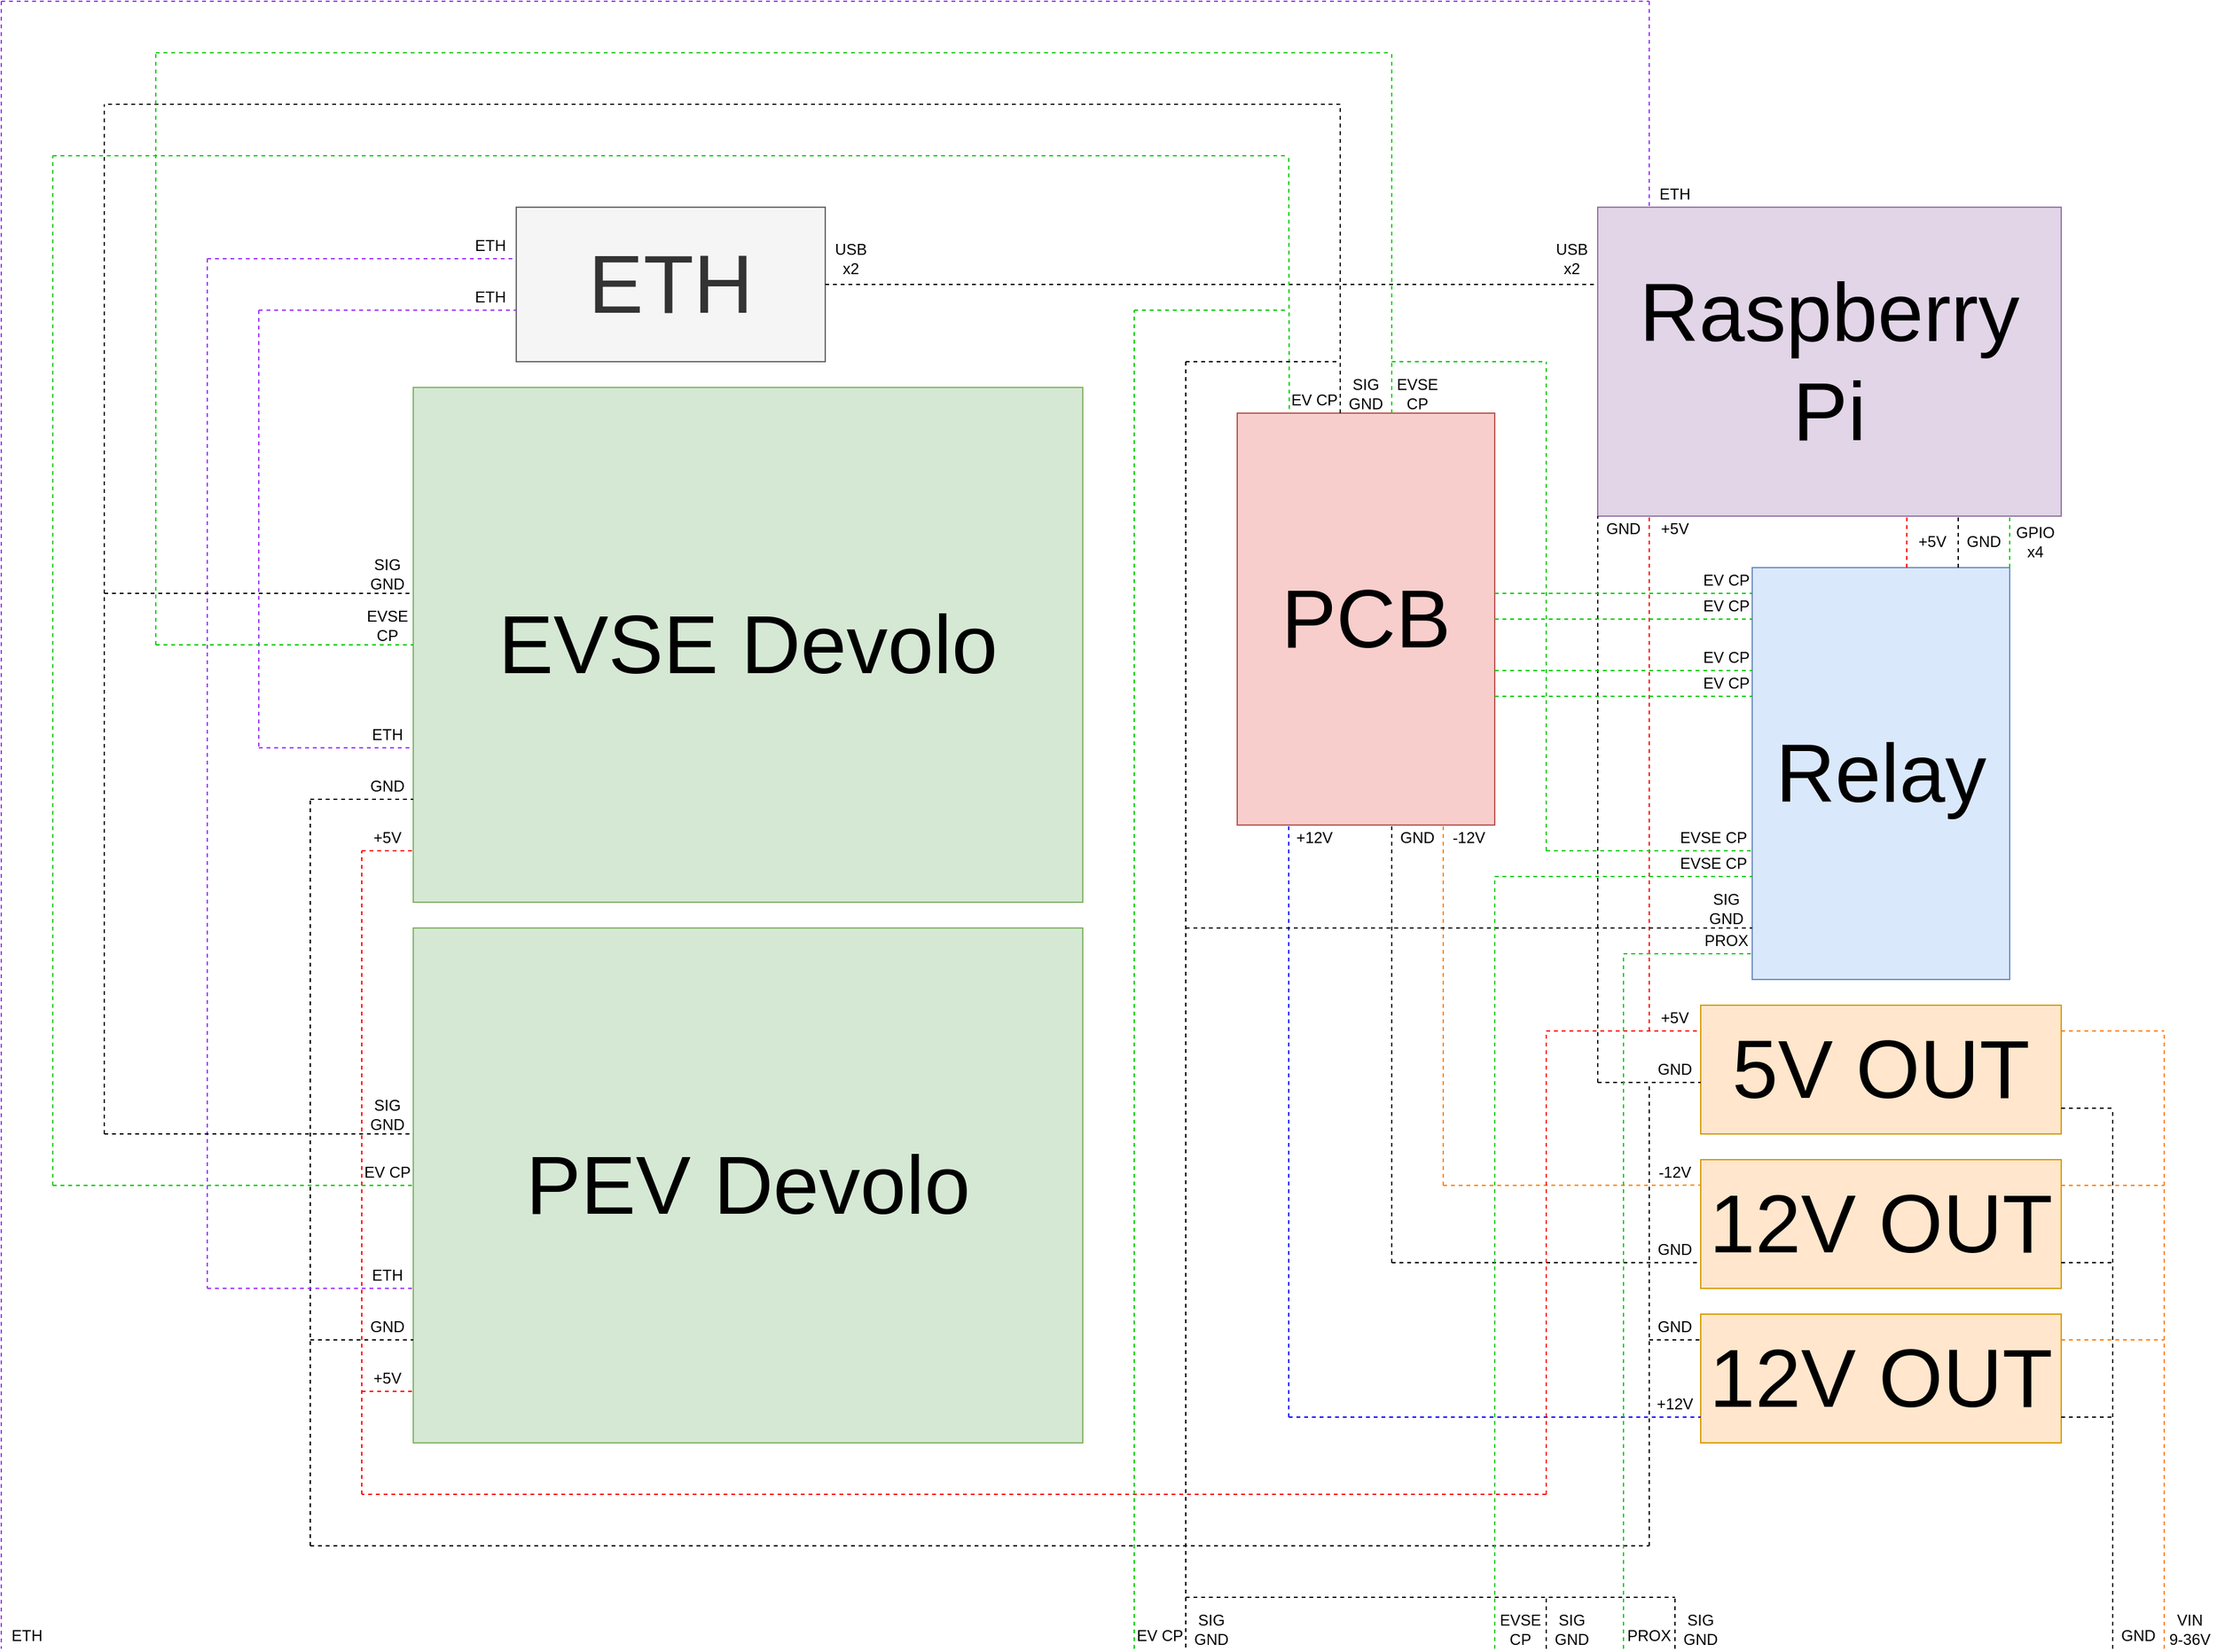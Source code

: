 <mxfile version="21.3.8" type="device">
  <diagram name="Page-1" id="F-ItLOharsN_AZytsUJO">
    <mxGraphModel dx="3813" dy="3684" grid="1" gridSize="10" guides="0" tooltips="1" connect="0" arrows="0" fold="1" page="1" pageScale="1" pageWidth="850" pageHeight="1100" math="0" shadow="0">
      <root>
        <mxCell id="0" />
        <mxCell id="1" parent="0" />
        <mxCell id="rCV-V_O54tAV9I0AXfn9-5" value="&lt;font style=&quot;font-size: 64px;&quot;&gt;PEV Devolo&lt;/font&gt;" style="rounded=0;whiteSpace=wrap;html=1;fillColor=#d5e8d4;strokeColor=#82b366;" vertex="1" parent="1">
          <mxGeometry x="-40" y="-480" width="520" height="400" as="geometry" />
        </mxCell>
        <mxCell id="rCV-V_O54tAV9I0AXfn9-6" value="&lt;font style=&quot;font-size: 64px;&quot;&gt;EVSE Devolo&lt;/font&gt;" style="rounded=0;whiteSpace=wrap;html=1;fillColor=#d5e8d4;strokeColor=#82b366;" vertex="1" parent="1">
          <mxGeometry x="-40" y="-900" width="520" height="400" as="geometry" />
        </mxCell>
        <mxCell id="rCV-V_O54tAV9I0AXfn9-8" value="&lt;font style=&quot;font-size: 64px;&quot;&gt;PCB&lt;/font&gt;" style="rounded=0;whiteSpace=wrap;html=1;fillColor=#f8cecc;strokeColor=#b85450;" vertex="1" parent="1">
          <mxGeometry x="600" y="-880" width="200" height="320" as="geometry" />
        </mxCell>
        <mxCell id="rCV-V_O54tAV9I0AXfn9-9" value="&lt;font style=&quot;font-size: 64px;&quot;&gt;Raspberry Pi&lt;/font&gt;" style="rounded=0;whiteSpace=wrap;html=1;fillColor=#e1d5e7;strokeColor=#9673a6;" vertex="1" parent="1">
          <mxGeometry x="880" y="-1040" width="360" height="240" as="geometry" />
        </mxCell>
        <mxCell id="rCV-V_O54tAV9I0AXfn9-10" value="&lt;font style=&quot;font-size: 64px;&quot;&gt;ETH&lt;/font&gt;" style="rounded=0;whiteSpace=wrap;html=1;fillColor=#f5f5f5;fontColor=#333333;strokeColor=#666666;" vertex="1" parent="1">
          <mxGeometry x="40" y="-1040" width="240" height="120" as="geometry" />
        </mxCell>
        <mxCell id="rCV-V_O54tAV9I0AXfn9-11" value="&lt;font style=&quot;font-size: 64px;&quot;&gt;Relay&lt;/font&gt;" style="rounded=0;whiteSpace=wrap;html=1;fillColor=#dae8fc;strokeColor=#6c8ebf;" vertex="1" parent="1">
          <mxGeometry x="1000" y="-760" width="200" height="320" as="geometry" />
        </mxCell>
        <mxCell id="rCV-V_O54tAV9I0AXfn9-12" value="&lt;font style=&quot;font-size: 64px;&quot;&gt;5V OUT&lt;br&gt;&lt;/font&gt;" style="rounded=0;whiteSpace=wrap;html=1;fillColor=#ffe6cc;strokeColor=#d79b00;" vertex="1" parent="1">
          <mxGeometry x="960" y="-420" width="280" height="100" as="geometry" />
        </mxCell>
        <mxCell id="rCV-V_O54tAV9I0AXfn9-13" value="&lt;div&gt;&lt;font style=&quot;font-size: 64px;&quot;&gt;12V OUT&lt;/font&gt;&lt;/div&gt;" style="rounded=0;whiteSpace=wrap;html=1;fillColor=#ffe6cc;strokeColor=#d79b00;" vertex="1" parent="1">
          <mxGeometry x="960" y="-300" width="280" height="100" as="geometry" />
        </mxCell>
        <mxCell id="rCV-V_O54tAV9I0AXfn9-14" value="&lt;div&gt;&lt;font style=&quot;font-size: 64px;&quot;&gt;12V OUT&lt;/font&gt;&lt;/div&gt;" style="rounded=0;whiteSpace=wrap;html=1;fillColor=#ffe6cc;strokeColor=#d79b00;" vertex="1" parent="1">
          <mxGeometry x="960" y="-180" width="280" height="100" as="geometry" />
        </mxCell>
        <mxCell id="rCV-V_O54tAV9I0AXfn9-20" value="+5V" style="text;html=1;strokeColor=none;fillColor=none;align=center;verticalAlign=middle;whiteSpace=wrap;rounded=0;" vertex="1" parent="1">
          <mxGeometry x="1120" y="-790" width="40" height="20" as="geometry" />
        </mxCell>
        <mxCell id="rCV-V_O54tAV9I0AXfn9-21" value="GND" style="text;html=1;strokeColor=none;fillColor=none;align=center;verticalAlign=middle;whiteSpace=wrap;rounded=0;" vertex="1" parent="1">
          <mxGeometry x="1160" y="-790" width="40" height="20" as="geometry" />
        </mxCell>
        <mxCell id="rCV-V_O54tAV9I0AXfn9-22" value="GPIO x4" style="text;html=1;strokeColor=none;fillColor=none;align=center;verticalAlign=middle;whiteSpace=wrap;rounded=0;" vertex="1" parent="1">
          <mxGeometry x="1200" y="-790" width="40" height="20" as="geometry" />
        </mxCell>
        <mxCell id="rCV-V_O54tAV9I0AXfn9-24" value="" style="endArrow=none;dashed=1;html=1;rounded=0;entryX=0.667;entryY=1;entryDx=0;entryDy=0;entryPerimeter=0;strokeColor=#FF0000;" edge="1" parent="1" target="rCV-V_O54tAV9I0AXfn9-9">
          <mxGeometry width="50" height="50" relative="1" as="geometry">
            <mxPoint x="1120" y="-760" as="sourcePoint" />
            <mxPoint x="1120" y="-790" as="targetPoint" />
          </mxGeometry>
        </mxCell>
        <mxCell id="rCV-V_O54tAV9I0AXfn9-25" value="" style="endArrow=none;dashed=1;html=1;rounded=0;entryX=0.667;entryY=1;entryDx=0;entryDy=0;entryPerimeter=0;strokeColor=#00CC00;" edge="1" parent="1">
          <mxGeometry width="50" height="50" relative="1" as="geometry">
            <mxPoint x="1200" y="-760" as="sourcePoint" />
            <mxPoint x="1200" y="-800" as="targetPoint" />
          </mxGeometry>
        </mxCell>
        <mxCell id="rCV-V_O54tAV9I0AXfn9-26" value="" style="endArrow=none;dashed=1;html=1;rounded=0;entryX=0.667;entryY=1;entryDx=0;entryDy=0;entryPerimeter=0;" edge="1" parent="1">
          <mxGeometry width="50" height="50" relative="1" as="geometry">
            <mxPoint x="1160" y="-760" as="sourcePoint" />
            <mxPoint x="1160" y="-800" as="targetPoint" />
          </mxGeometry>
        </mxCell>
        <mxCell id="rCV-V_O54tAV9I0AXfn9-28" value="" style="endArrow=none;dashed=1;html=1;rounded=0;" edge="1" parent="1">
          <mxGeometry width="50" height="50" relative="1" as="geometry">
            <mxPoint x="1280" y="80" as="sourcePoint" />
            <mxPoint x="1280" y="-340" as="targetPoint" />
          </mxGeometry>
        </mxCell>
        <mxCell id="rCV-V_O54tAV9I0AXfn9-30" value="" style="endArrow=none;dashed=1;html=1;rounded=0;" edge="1" parent="1">
          <mxGeometry width="50" height="50" relative="1" as="geometry">
            <mxPoint x="1240" y="-340" as="sourcePoint" />
            <mxPoint x="1280" y="-340" as="targetPoint" />
          </mxGeometry>
        </mxCell>
        <mxCell id="rCV-V_O54tAV9I0AXfn9-31" value="" style="endArrow=none;dashed=1;html=1;rounded=0;" edge="1" parent="1">
          <mxGeometry width="50" height="50" relative="1" as="geometry">
            <mxPoint x="1240" y="-220" as="sourcePoint" />
            <mxPoint x="1280" y="-220" as="targetPoint" />
          </mxGeometry>
        </mxCell>
        <mxCell id="rCV-V_O54tAV9I0AXfn9-32" value="" style="endArrow=none;dashed=1;html=1;rounded=0;" edge="1" parent="1">
          <mxGeometry width="50" height="50" relative="1" as="geometry">
            <mxPoint x="1240" y="-100" as="sourcePoint" />
            <mxPoint x="1280" y="-100" as="targetPoint" />
          </mxGeometry>
        </mxCell>
        <mxCell id="rCV-V_O54tAV9I0AXfn9-33" value="" style="endArrow=none;dashed=1;html=1;rounded=0;strokeColor=#FF8000;" edge="1" parent="1">
          <mxGeometry width="50" height="50" relative="1" as="geometry">
            <mxPoint x="1320" y="80" as="sourcePoint" />
            <mxPoint x="1320" y="-400" as="targetPoint" />
          </mxGeometry>
        </mxCell>
        <mxCell id="rCV-V_O54tAV9I0AXfn9-34" value="" style="endArrow=none;dashed=1;html=1;rounded=0;strokeColor=#FF8000;" edge="1" parent="1">
          <mxGeometry width="50" height="50" relative="1" as="geometry">
            <mxPoint x="1240" y="-400" as="sourcePoint" />
            <mxPoint x="1320" y="-400" as="targetPoint" />
          </mxGeometry>
        </mxCell>
        <mxCell id="rCV-V_O54tAV9I0AXfn9-35" value="" style="endArrow=none;dashed=1;html=1;rounded=0;strokeColor=#FF8000;" edge="1" parent="1">
          <mxGeometry width="50" height="50" relative="1" as="geometry">
            <mxPoint x="1240" y="-280" as="sourcePoint" />
            <mxPoint x="1320" y="-280" as="targetPoint" />
          </mxGeometry>
        </mxCell>
        <mxCell id="rCV-V_O54tAV9I0AXfn9-36" value="" style="endArrow=none;dashed=1;html=1;rounded=0;strokeColor=#FF8000;" edge="1" parent="1">
          <mxGeometry width="50" height="50" relative="1" as="geometry">
            <mxPoint x="1240" y="-160" as="sourcePoint" />
            <mxPoint x="1320" y="-160" as="targetPoint" />
          </mxGeometry>
        </mxCell>
        <mxCell id="rCV-V_O54tAV9I0AXfn9-37" value="GND" style="text;html=1;strokeColor=none;fillColor=none;align=center;verticalAlign=middle;whiteSpace=wrap;rounded=0;" vertex="1" parent="1">
          <mxGeometry x="1280" y="60" width="40" height="20" as="geometry" />
        </mxCell>
        <mxCell id="rCV-V_O54tAV9I0AXfn9-38" value="&lt;div&gt;VIN&lt;/div&gt;&lt;div&gt;9-36V&lt;br&gt;&lt;/div&gt;" style="text;html=1;strokeColor=none;fillColor=none;align=center;verticalAlign=middle;whiteSpace=wrap;rounded=0;" vertex="1" parent="1">
          <mxGeometry x="1320" y="50" width="40" height="30" as="geometry" />
        </mxCell>
        <mxCell id="rCV-V_O54tAV9I0AXfn9-39" value="" style="endArrow=none;dashed=1;html=1;rounded=0;entryX=0;entryY=0.25;entryDx=0;entryDy=0;entryPerimeter=0;exitX=1;exitY=0.5;exitDx=0;exitDy=0;exitPerimeter=0;" edge="1" parent="1" source="rCV-V_O54tAV9I0AXfn9-10" target="rCV-V_O54tAV9I0AXfn9-9">
          <mxGeometry width="50" height="50" relative="1" as="geometry">
            <mxPoint x="290" y="-980" as="sourcePoint" />
            <mxPoint x="820" y="-980" as="targetPoint" />
          </mxGeometry>
        </mxCell>
        <mxCell id="rCV-V_O54tAV9I0AXfn9-40" value="USB x2" style="text;html=1;strokeColor=none;fillColor=none;align=center;verticalAlign=middle;whiteSpace=wrap;rounded=0;" vertex="1" parent="1">
          <mxGeometry x="840" y="-1010" width="40" height="20" as="geometry" />
        </mxCell>
        <mxCell id="rCV-V_O54tAV9I0AXfn9-41" value="USB x2" style="text;html=1;strokeColor=none;fillColor=none;align=center;verticalAlign=middle;whiteSpace=wrap;rounded=0;" vertex="1" parent="1">
          <mxGeometry x="280" y="-1010" width="40" height="20" as="geometry" />
        </mxCell>
        <mxCell id="rCV-V_O54tAV9I0AXfn9-42" value="" style="endArrow=none;dashed=1;html=1;rounded=0;strokeColor=#FF0000;" edge="1" parent="1">
          <mxGeometry width="50" height="50" relative="1" as="geometry">
            <mxPoint x="920" y="-400" as="sourcePoint" />
            <mxPoint x="920" y="-800" as="targetPoint" />
          </mxGeometry>
        </mxCell>
        <mxCell id="rCV-V_O54tAV9I0AXfn9-43" value="" style="endArrow=none;dashed=1;html=1;rounded=0;" edge="1" parent="1">
          <mxGeometry width="50" height="50" relative="1" as="geometry">
            <mxPoint x="880" y="-360" as="sourcePoint" />
            <mxPoint x="880" y="-800" as="targetPoint" />
          </mxGeometry>
        </mxCell>
        <mxCell id="rCV-V_O54tAV9I0AXfn9-44" value="" style="endArrow=none;dashed=1;html=1;rounded=0;" edge="1" parent="1">
          <mxGeometry width="50" height="50" relative="1" as="geometry">
            <mxPoint x="880" y="-360" as="sourcePoint" />
            <mxPoint x="960" y="-360" as="targetPoint" />
          </mxGeometry>
        </mxCell>
        <mxCell id="rCV-V_O54tAV9I0AXfn9-45" value="" style="endArrow=none;dashed=1;html=1;rounded=0;strokeColor=#FF0000;" edge="1" parent="1">
          <mxGeometry width="50" height="50" relative="1" as="geometry">
            <mxPoint x="840" y="-400" as="sourcePoint" />
            <mxPoint x="960" y="-400" as="targetPoint" />
          </mxGeometry>
        </mxCell>
        <mxCell id="rCV-V_O54tAV9I0AXfn9-46" value="+5V" style="text;html=1;strokeColor=none;fillColor=none;align=center;verticalAlign=middle;whiteSpace=wrap;rounded=0;" vertex="1" parent="1">
          <mxGeometry x="920" y="-800" width="40" height="20" as="geometry" />
        </mxCell>
        <mxCell id="rCV-V_O54tAV9I0AXfn9-47" value="+5V" style="text;html=1;strokeColor=none;fillColor=none;align=center;verticalAlign=middle;whiteSpace=wrap;rounded=0;" vertex="1" parent="1">
          <mxGeometry x="920" y="-420" width="40" height="20" as="geometry" />
        </mxCell>
        <mxCell id="rCV-V_O54tAV9I0AXfn9-48" value="GND" style="text;html=1;strokeColor=none;fillColor=none;align=center;verticalAlign=middle;whiteSpace=wrap;rounded=0;" vertex="1" parent="1">
          <mxGeometry x="880" y="-800" width="40" height="20" as="geometry" />
        </mxCell>
        <mxCell id="rCV-V_O54tAV9I0AXfn9-49" value="GND" style="text;html=1;strokeColor=none;fillColor=none;align=center;verticalAlign=middle;whiteSpace=wrap;rounded=0;" vertex="1" parent="1">
          <mxGeometry x="920" y="-380" width="40" height="20" as="geometry" />
        </mxCell>
        <mxCell id="rCV-V_O54tAV9I0AXfn9-50" value="" style="endArrow=none;dashed=1;html=1;rounded=0;entryX=0;entryY=0.8;entryDx=0;entryDy=0;entryPerimeter=0;" edge="1" parent="1" target="rCV-V_O54tAV9I0AXfn9-13">
          <mxGeometry width="50" height="50" relative="1" as="geometry">
            <mxPoint x="720" y="-220" as="sourcePoint" />
            <mxPoint x="920" y="-220" as="targetPoint" />
          </mxGeometry>
        </mxCell>
        <mxCell id="rCV-V_O54tAV9I0AXfn9-51" value="" style="endArrow=none;dashed=1;html=1;rounded=0;" edge="1" parent="1">
          <mxGeometry width="50" height="50" relative="1" as="geometry">
            <mxPoint x="920" y="-160" as="sourcePoint" />
            <mxPoint x="960" y="-160" as="targetPoint" />
          </mxGeometry>
        </mxCell>
        <mxCell id="rCV-V_O54tAV9I0AXfn9-52" value="" style="endArrow=none;dashed=1;html=1;rounded=0;entryX=0;entryY=1;entryDx=0;entryDy=0;entryPerimeter=0;" edge="1" parent="1" target="rCV-V_O54tAV9I0AXfn9-49">
          <mxGeometry width="50" height="50" relative="1" as="geometry">
            <mxPoint x="920" as="sourcePoint" />
            <mxPoint x="920" y="-220" as="targetPoint" />
          </mxGeometry>
        </mxCell>
        <mxCell id="rCV-V_O54tAV9I0AXfn9-53" value="GND" style="text;html=1;strokeColor=none;fillColor=none;align=center;verticalAlign=middle;whiteSpace=wrap;rounded=0;" vertex="1" parent="1">
          <mxGeometry x="920" y="-240" width="40" height="20" as="geometry" />
        </mxCell>
        <mxCell id="rCV-V_O54tAV9I0AXfn9-54" value="GND" style="text;html=1;strokeColor=none;fillColor=none;align=center;verticalAlign=middle;whiteSpace=wrap;rounded=0;" vertex="1" parent="1">
          <mxGeometry x="920" y="-180" width="40" height="20" as="geometry" />
        </mxCell>
        <mxCell id="rCV-V_O54tAV9I0AXfn9-55" value="" style="endArrow=none;dashed=1;html=1;rounded=0;strokeColor=#FF8000;entryX=-0.002;entryY=0.198;entryDx=0;entryDy=0;entryPerimeter=0;" edge="1" parent="1" target="rCV-V_O54tAV9I0AXfn9-13">
          <mxGeometry width="50" height="50" relative="1" as="geometry">
            <mxPoint x="760" y="-280" as="sourcePoint" />
            <mxPoint x="920" y="-280" as="targetPoint" />
          </mxGeometry>
        </mxCell>
        <mxCell id="rCV-V_O54tAV9I0AXfn9-56" value="" style="endArrow=none;dashed=1;html=1;rounded=0;strokeColor=#FF8000;" edge="1" parent="1">
          <mxGeometry width="50" height="50" relative="1" as="geometry">
            <mxPoint x="760" y="-280" as="sourcePoint" />
            <mxPoint x="760" y="-560" as="targetPoint" />
          </mxGeometry>
        </mxCell>
        <mxCell id="rCV-V_O54tAV9I0AXfn9-57" value="-12V" style="text;html=1;strokeColor=none;fillColor=none;align=center;verticalAlign=middle;whiteSpace=wrap;rounded=0;" vertex="1" parent="1">
          <mxGeometry x="920" y="-300" width="40" height="20" as="geometry" />
        </mxCell>
        <mxCell id="rCV-V_O54tAV9I0AXfn9-58" value="-12V" style="text;html=1;strokeColor=none;fillColor=none;align=center;verticalAlign=middle;whiteSpace=wrap;rounded=0;" vertex="1" parent="1">
          <mxGeometry x="760" y="-560" width="40" height="20" as="geometry" />
        </mxCell>
        <mxCell id="rCV-V_O54tAV9I0AXfn9-59" value="" style="endArrow=none;dashed=1;html=1;rounded=0;" edge="1" parent="1">
          <mxGeometry width="50" height="50" relative="1" as="geometry">
            <mxPoint x="720" y="-220" as="sourcePoint" />
            <mxPoint x="720" y="-560" as="targetPoint" />
          </mxGeometry>
        </mxCell>
        <mxCell id="rCV-V_O54tAV9I0AXfn9-60" value="" style="endArrow=none;dashed=1;html=1;rounded=0;strokeColor=#0000FF;" edge="1" parent="1">
          <mxGeometry width="50" height="50" relative="1" as="geometry">
            <mxPoint x="640" y="-100" as="sourcePoint" />
            <mxPoint x="640" y="-560" as="targetPoint" />
          </mxGeometry>
        </mxCell>
        <mxCell id="rCV-V_O54tAV9I0AXfn9-61" value="" style="endArrow=none;dashed=1;html=1;rounded=0;strokeColor=#0000FF;entryX=0;entryY=0.8;entryDx=0;entryDy=0;entryPerimeter=0;" edge="1" parent="1" target="rCV-V_O54tAV9I0AXfn9-14">
          <mxGeometry width="50" height="50" relative="1" as="geometry">
            <mxPoint x="640" y="-100" as="sourcePoint" />
            <mxPoint x="920" y="-100" as="targetPoint" />
          </mxGeometry>
        </mxCell>
        <mxCell id="rCV-V_O54tAV9I0AXfn9-62" value="+12V" style="text;html=1;strokeColor=none;fillColor=none;align=center;verticalAlign=middle;whiteSpace=wrap;rounded=0;" vertex="1" parent="1">
          <mxGeometry x="640" y="-560" width="40" height="20" as="geometry" />
        </mxCell>
        <mxCell id="rCV-V_O54tAV9I0AXfn9-64" value="GND" style="text;html=1;strokeColor=none;fillColor=none;align=center;verticalAlign=middle;whiteSpace=wrap;rounded=0;" vertex="1" parent="1">
          <mxGeometry x="720" y="-560" width="40" height="20" as="geometry" />
        </mxCell>
        <mxCell id="rCV-V_O54tAV9I0AXfn9-65" value="" style="endArrow=none;dashed=1;html=1;rounded=0;strokeColor=#FF0000;" edge="1" parent="1">
          <mxGeometry width="50" height="50" relative="1" as="geometry">
            <mxPoint x="840" y="-40" as="sourcePoint" />
            <mxPoint x="840" y="-400" as="targetPoint" />
          </mxGeometry>
        </mxCell>
        <mxCell id="rCV-V_O54tAV9I0AXfn9-66" value="" style="endArrow=none;dashed=1;html=1;rounded=0;strokeColor=#FF0000;" edge="1" parent="1">
          <mxGeometry width="50" height="50" relative="1" as="geometry">
            <mxPoint x="840" y="-40" as="sourcePoint" />
            <mxPoint x="-80" y="-40" as="targetPoint" />
          </mxGeometry>
        </mxCell>
        <mxCell id="rCV-V_O54tAV9I0AXfn9-67" value="" style="endArrow=none;dashed=1;html=1;rounded=0;" edge="1" parent="1">
          <mxGeometry width="50" height="50" relative="1" as="geometry">
            <mxPoint x="-120" as="sourcePoint" />
            <mxPoint x="920" as="targetPoint" />
          </mxGeometry>
        </mxCell>
        <mxCell id="rCV-V_O54tAV9I0AXfn9-68" value="" style="endArrow=none;dashed=1;html=1;rounded=0;strokeColor=#FF0000;" edge="1" parent="1">
          <mxGeometry width="50" height="50" relative="1" as="geometry">
            <mxPoint x="-80" y="-40" as="sourcePoint" />
            <mxPoint x="-80" y="-540" as="targetPoint" />
          </mxGeometry>
        </mxCell>
        <mxCell id="rCV-V_O54tAV9I0AXfn9-69" value="" style="endArrow=none;dashed=1;html=1;rounded=0;" edge="1" parent="1">
          <mxGeometry width="50" height="50" relative="1" as="geometry">
            <mxPoint x="-120" as="sourcePoint" />
            <mxPoint x="-120" y="-580" as="targetPoint" />
          </mxGeometry>
        </mxCell>
        <mxCell id="rCV-V_O54tAV9I0AXfn9-70" value="" style="endArrow=none;dashed=1;html=1;rounded=0;" edge="1" parent="1">
          <mxGeometry width="50" height="50" relative="1" as="geometry">
            <mxPoint x="-120" y="-580" as="sourcePoint" />
            <mxPoint x="-40" y="-580" as="targetPoint" />
          </mxGeometry>
        </mxCell>
        <mxCell id="rCV-V_O54tAV9I0AXfn9-71" value="" style="endArrow=none;dashed=1;html=1;rounded=0;" edge="1" parent="1">
          <mxGeometry width="50" height="50" relative="1" as="geometry">
            <mxPoint x="-120" y="-160" as="sourcePoint" />
            <mxPoint x="-40" y="-160" as="targetPoint" />
          </mxGeometry>
        </mxCell>
        <mxCell id="rCV-V_O54tAV9I0AXfn9-72" value="" style="endArrow=none;dashed=1;html=1;rounded=0;strokeColor=#FF0000;" edge="1" parent="1">
          <mxGeometry width="50" height="50" relative="1" as="geometry">
            <mxPoint x="-80" y="-120" as="sourcePoint" />
            <mxPoint x="-40" y="-120" as="targetPoint" />
          </mxGeometry>
        </mxCell>
        <mxCell id="rCV-V_O54tAV9I0AXfn9-73" value="" style="endArrow=none;dashed=1;html=1;rounded=0;strokeColor=#FF0000;" edge="1" parent="1">
          <mxGeometry width="50" height="50" relative="1" as="geometry">
            <mxPoint x="-80" y="-540" as="sourcePoint" />
            <mxPoint x="-40" y="-540" as="targetPoint" />
          </mxGeometry>
        </mxCell>
        <mxCell id="rCV-V_O54tAV9I0AXfn9-74" value="+5V" style="text;html=1;strokeColor=none;fillColor=none;align=center;verticalAlign=middle;whiteSpace=wrap;rounded=0;" vertex="1" parent="1">
          <mxGeometry x="-80" y="-560" width="40" height="20" as="geometry" />
        </mxCell>
        <mxCell id="rCV-V_O54tAV9I0AXfn9-75" value="+5V" style="text;html=1;strokeColor=none;fillColor=none;align=center;verticalAlign=middle;whiteSpace=wrap;rounded=0;" vertex="1" parent="1">
          <mxGeometry x="-80" y="-140" width="40" height="20" as="geometry" />
        </mxCell>
        <mxCell id="rCV-V_O54tAV9I0AXfn9-76" value="GND" style="text;html=1;strokeColor=none;fillColor=none;align=center;verticalAlign=middle;whiteSpace=wrap;rounded=0;" vertex="1" parent="1">
          <mxGeometry x="-80" y="-180" width="40" height="20" as="geometry" />
        </mxCell>
        <mxCell id="rCV-V_O54tAV9I0AXfn9-77" value="GND" style="text;html=1;strokeColor=none;fillColor=none;align=center;verticalAlign=middle;whiteSpace=wrap;rounded=0;" vertex="1" parent="1">
          <mxGeometry x="-80" y="-600" width="40" height="20" as="geometry" />
        </mxCell>
        <mxCell id="rCV-V_O54tAV9I0AXfn9-79" value="" style="endArrow=none;dashed=1;html=1;rounded=0;strokeColor=#9933FF;" edge="1" parent="1">
          <mxGeometry width="50" height="50" relative="1" as="geometry">
            <mxPoint x="-200" y="-1000" as="sourcePoint" />
            <mxPoint x="40" y="-1000" as="targetPoint" />
          </mxGeometry>
        </mxCell>
        <mxCell id="rCV-V_O54tAV9I0AXfn9-80" value="" style="endArrow=none;dashed=1;html=1;rounded=0;strokeColor=#9933FF;" edge="1" parent="1">
          <mxGeometry width="50" height="50" relative="1" as="geometry">
            <mxPoint x="-160" y="-960" as="sourcePoint" />
            <mxPoint x="40" y="-960" as="targetPoint" />
          </mxGeometry>
        </mxCell>
        <mxCell id="rCV-V_O54tAV9I0AXfn9-81" value="ETH" style="text;html=1;strokeColor=none;fillColor=none;align=center;verticalAlign=middle;whiteSpace=wrap;rounded=0;" vertex="1" parent="1">
          <mxGeometry y="-1020" width="40" height="20" as="geometry" />
        </mxCell>
        <mxCell id="rCV-V_O54tAV9I0AXfn9-82" value="ETH" style="text;html=1;strokeColor=none;fillColor=none;align=center;verticalAlign=middle;whiteSpace=wrap;rounded=0;" vertex="1" parent="1">
          <mxGeometry y="-980" width="40" height="20" as="geometry" />
        </mxCell>
        <mxCell id="rCV-V_O54tAV9I0AXfn9-83" value="" style="endArrow=none;dashed=1;html=1;rounded=0;strokeColor=#9933FF;" edge="1" parent="1">
          <mxGeometry width="50" height="50" relative="1" as="geometry">
            <mxPoint x="-160" y="-960" as="sourcePoint" />
            <mxPoint x="-160" y="-620" as="targetPoint" />
          </mxGeometry>
        </mxCell>
        <mxCell id="rCV-V_O54tAV9I0AXfn9-84" value="" style="endArrow=none;dashed=1;html=1;rounded=0;strokeColor=#9933FF;" edge="1" parent="1">
          <mxGeometry width="50" height="50" relative="1" as="geometry">
            <mxPoint x="-200" y="-1000" as="sourcePoint" />
            <mxPoint x="-200" y="-200" as="targetPoint" />
          </mxGeometry>
        </mxCell>
        <mxCell id="rCV-V_O54tAV9I0AXfn9-85" value="" style="endArrow=none;dashed=1;html=1;rounded=0;strokeColor=#9933FF;" edge="1" parent="1">
          <mxGeometry width="50" height="50" relative="1" as="geometry">
            <mxPoint x="-160" y="-620" as="sourcePoint" />
            <mxPoint x="-40" y="-620" as="targetPoint" />
          </mxGeometry>
        </mxCell>
        <mxCell id="rCV-V_O54tAV9I0AXfn9-86" value="" style="endArrow=none;dashed=1;html=1;rounded=0;strokeColor=#9933FF;" edge="1" parent="1">
          <mxGeometry width="50" height="50" relative="1" as="geometry">
            <mxPoint x="-200" y="-200" as="sourcePoint" />
            <mxPoint x="-40" y="-200" as="targetPoint" />
          </mxGeometry>
        </mxCell>
        <mxCell id="rCV-V_O54tAV9I0AXfn9-87" value="ETH" style="text;html=1;strokeColor=none;fillColor=none;align=center;verticalAlign=middle;whiteSpace=wrap;rounded=0;" vertex="1" parent="1">
          <mxGeometry x="-80" y="-640" width="40" height="20" as="geometry" />
        </mxCell>
        <mxCell id="rCV-V_O54tAV9I0AXfn9-89" value="ETH" style="text;html=1;strokeColor=none;fillColor=none;align=center;verticalAlign=middle;whiteSpace=wrap;rounded=0;" vertex="1" parent="1">
          <mxGeometry x="-80" y="-220" width="40" height="20" as="geometry" />
        </mxCell>
        <mxCell id="rCV-V_O54tAV9I0AXfn9-90" value="" style="endArrow=none;dashed=1;html=1;rounded=0;strokeColor=#00CC00;" edge="1" parent="1">
          <mxGeometry width="50" height="50" relative="1" as="geometry">
            <mxPoint x="800" y="-740" as="sourcePoint" />
            <mxPoint x="1000" y="-740" as="targetPoint" />
          </mxGeometry>
        </mxCell>
        <mxCell id="rCV-V_O54tAV9I0AXfn9-91" value="" style="endArrow=none;dashed=1;html=1;rounded=0;entryX=0;entryY=0.125;entryDx=0;entryDy=0;entryPerimeter=0;strokeColor=#00CC00;" edge="1" parent="1">
          <mxGeometry width="50" height="50" relative="1" as="geometry">
            <mxPoint x="800" y="-720" as="sourcePoint" />
            <mxPoint x="1000" y="-720" as="targetPoint" />
          </mxGeometry>
        </mxCell>
        <mxCell id="rCV-V_O54tAV9I0AXfn9-92" value="" style="endArrow=none;dashed=1;html=1;rounded=0;strokeColor=#00CC00;" edge="1" parent="1">
          <mxGeometry width="50" height="50" relative="1" as="geometry">
            <mxPoint x="800" y="-680" as="sourcePoint" />
            <mxPoint x="1000" y="-680" as="targetPoint" />
          </mxGeometry>
        </mxCell>
        <mxCell id="rCV-V_O54tAV9I0AXfn9-93" value="" style="endArrow=none;dashed=1;html=1;rounded=0;entryX=0;entryY=0.125;entryDx=0;entryDy=0;entryPerimeter=0;strokeColor=#00CC00;" edge="1" parent="1">
          <mxGeometry width="50" height="50" relative="1" as="geometry">
            <mxPoint x="800" y="-660" as="sourcePoint" />
            <mxPoint x="1000" y="-660" as="targetPoint" />
          </mxGeometry>
        </mxCell>
        <mxCell id="rCV-V_O54tAV9I0AXfn9-97" value="EV CP" style="text;html=1;strokeColor=none;fillColor=none;align=center;verticalAlign=middle;whiteSpace=wrap;rounded=0;" vertex="1" parent="1">
          <mxGeometry x="960" y="-680" width="40" height="20" as="geometry" />
        </mxCell>
        <mxCell id="rCV-V_O54tAV9I0AXfn9-98" value="EV CP" style="text;html=1;strokeColor=none;fillColor=none;align=center;verticalAlign=middle;whiteSpace=wrap;rounded=0;" vertex="1" parent="1">
          <mxGeometry x="960" y="-700" width="40" height="20" as="geometry" />
        </mxCell>
        <mxCell id="rCV-V_O54tAV9I0AXfn9-99" value="EV CP" style="text;html=1;strokeColor=none;fillColor=none;align=center;verticalAlign=middle;whiteSpace=wrap;rounded=0;" vertex="1" parent="1">
          <mxGeometry x="960" y="-740" width="40" height="20" as="geometry" />
        </mxCell>
        <mxCell id="rCV-V_O54tAV9I0AXfn9-100" value="EV CP" style="text;html=1;strokeColor=none;fillColor=none;align=center;verticalAlign=middle;whiteSpace=wrap;rounded=0;" vertex="1" parent="1">
          <mxGeometry x="960" y="-760" width="40" height="20" as="geometry" />
        </mxCell>
        <mxCell id="rCV-V_O54tAV9I0AXfn9-101" value="" style="endArrow=none;dashed=1;html=1;rounded=0;strokeColor=#00CC00;" edge="1" parent="1">
          <mxGeometry width="50" height="50" relative="1" as="geometry">
            <mxPoint x="-320" y="-1080" as="sourcePoint" />
            <mxPoint x="640" y="-1080" as="targetPoint" />
          </mxGeometry>
        </mxCell>
        <mxCell id="rCV-V_O54tAV9I0AXfn9-102" value="" style="endArrow=none;dashed=1;html=1;rounded=0;strokeColor=#00CC00;exitX=0.202;exitY=-0.01;exitDx=0;exitDy=0;exitPerimeter=0;" edge="1" parent="1" source="rCV-V_O54tAV9I0AXfn9-8">
          <mxGeometry width="50" height="50" relative="1" as="geometry">
            <mxPoint x="640" y="-890" as="sourcePoint" />
            <mxPoint x="640" y="-1080" as="targetPoint" />
          </mxGeometry>
        </mxCell>
        <mxCell id="rCV-V_O54tAV9I0AXfn9-103" value="" style="endArrow=none;dashed=1;html=1;rounded=0;strokeColor=#00CC00;" edge="1" parent="1">
          <mxGeometry width="50" height="50" relative="1" as="geometry">
            <mxPoint x="-320" y="-280" as="sourcePoint" />
            <mxPoint x="-320" y="-1080" as="targetPoint" />
          </mxGeometry>
        </mxCell>
        <mxCell id="rCV-V_O54tAV9I0AXfn9-104" value="" style="endArrow=none;dashed=1;html=1;rounded=0;strokeColor=#00CC00;" edge="1" parent="1">
          <mxGeometry width="50" height="50" relative="1" as="geometry">
            <mxPoint x="-320" y="-280" as="sourcePoint" />
            <mxPoint x="-40" y="-280" as="targetPoint" />
          </mxGeometry>
        </mxCell>
        <mxCell id="rCV-V_O54tAV9I0AXfn9-105" value="EV CP" style="text;html=1;strokeColor=none;fillColor=none;align=center;verticalAlign=middle;whiteSpace=wrap;rounded=0;" vertex="1" parent="1">
          <mxGeometry x="640" y="-900" width="40" height="20" as="geometry" />
        </mxCell>
        <mxCell id="rCV-V_O54tAV9I0AXfn9-106" value="EV CP" style="text;html=1;strokeColor=none;fillColor=none;align=center;verticalAlign=middle;whiteSpace=wrap;rounded=0;" vertex="1" parent="1">
          <mxGeometry x="-80" y="-300" width="40" height="20" as="geometry" />
        </mxCell>
        <mxCell id="rCV-V_O54tAV9I0AXfn9-107" value="" style="endArrow=none;dashed=1;html=1;rounded=0;" edge="1" parent="1">
          <mxGeometry width="50" height="50" relative="1" as="geometry">
            <mxPoint x="680" y="-880" as="sourcePoint" />
            <mxPoint x="680" y="-1120" as="targetPoint" />
          </mxGeometry>
        </mxCell>
        <mxCell id="rCV-V_O54tAV9I0AXfn9-108" value="" style="endArrow=none;dashed=1;html=1;rounded=0;" edge="1" parent="1">
          <mxGeometry width="50" height="50" relative="1" as="geometry">
            <mxPoint x="680" y="-1120" as="sourcePoint" />
            <mxPoint x="-280" y="-1120" as="targetPoint" />
          </mxGeometry>
        </mxCell>
        <mxCell id="rCV-V_O54tAV9I0AXfn9-109" value="" style="endArrow=none;dashed=1;html=1;rounded=0;" edge="1" parent="1">
          <mxGeometry width="50" height="50" relative="1" as="geometry">
            <mxPoint x="-280" y="-320" as="sourcePoint" />
            <mxPoint x="-280" y="-1120" as="targetPoint" />
          </mxGeometry>
        </mxCell>
        <mxCell id="rCV-V_O54tAV9I0AXfn9-110" value="" style="endArrow=none;dashed=1;html=1;rounded=0;" edge="1" parent="1">
          <mxGeometry width="50" height="50" relative="1" as="geometry">
            <mxPoint x="-280" y="-320" as="sourcePoint" />
            <mxPoint x="-40" y="-320" as="targetPoint" />
          </mxGeometry>
        </mxCell>
        <mxCell id="rCV-V_O54tAV9I0AXfn9-111" value="SIG GND" style="text;html=1;strokeColor=none;fillColor=none;align=center;verticalAlign=middle;whiteSpace=wrap;rounded=0;" vertex="1" parent="1">
          <mxGeometry x="-80" y="-350" width="40" height="30" as="geometry" />
        </mxCell>
        <mxCell id="rCV-V_O54tAV9I0AXfn9-113" value="" style="endArrow=none;dashed=1;html=1;rounded=0;" edge="1" parent="1">
          <mxGeometry width="50" height="50" relative="1" as="geometry">
            <mxPoint x="-280" y="-740" as="sourcePoint" />
            <mxPoint x="-40" y="-740" as="targetPoint" />
          </mxGeometry>
        </mxCell>
        <mxCell id="rCV-V_O54tAV9I0AXfn9-114" value="" style="endArrow=none;dashed=1;html=1;rounded=0;strokeColor=#00CC00;" edge="1" parent="1">
          <mxGeometry width="50" height="50" relative="1" as="geometry">
            <mxPoint x="-240" y="-700" as="sourcePoint" />
            <mxPoint x="-40" y="-700" as="targetPoint" />
          </mxGeometry>
        </mxCell>
        <mxCell id="rCV-V_O54tAV9I0AXfn9-115" value="SIG GND" style="text;html=1;strokeColor=none;fillColor=none;align=center;verticalAlign=middle;whiteSpace=wrap;rounded=0;" vertex="1" parent="1">
          <mxGeometry x="-80" y="-770" width="40" height="30" as="geometry" />
        </mxCell>
        <mxCell id="rCV-V_O54tAV9I0AXfn9-116" value="" style="endArrow=none;dashed=1;html=1;rounded=0;strokeColor=#00CC00;" edge="1" parent="1">
          <mxGeometry width="50" height="50" relative="1" as="geometry">
            <mxPoint x="-240" y="-700" as="sourcePoint" />
            <mxPoint x="-240" y="-1160" as="targetPoint" />
          </mxGeometry>
        </mxCell>
        <mxCell id="rCV-V_O54tAV9I0AXfn9-117" value="" style="endArrow=none;dashed=1;html=1;rounded=0;strokeColor=#00CC00;" edge="1" parent="1">
          <mxGeometry width="50" height="50" relative="1" as="geometry">
            <mxPoint x="-240" y="-1160" as="sourcePoint" />
            <mxPoint x="720" y="-1160" as="targetPoint" />
          </mxGeometry>
        </mxCell>
        <mxCell id="rCV-V_O54tAV9I0AXfn9-118" value="" style="endArrow=none;dashed=1;html=1;rounded=0;strokeColor=#00CC00;" edge="1" parent="1">
          <mxGeometry width="50" height="50" relative="1" as="geometry">
            <mxPoint x="720" y="-880" as="sourcePoint" />
            <mxPoint x="720" y="-1160" as="targetPoint" />
          </mxGeometry>
        </mxCell>
        <mxCell id="rCV-V_O54tAV9I0AXfn9-119" value="EVSE CP" style="text;html=1;strokeColor=none;fillColor=none;align=center;verticalAlign=middle;whiteSpace=wrap;rounded=0;" vertex="1" parent="1">
          <mxGeometry x="720" y="-910" width="40" height="30" as="geometry" />
        </mxCell>
        <mxCell id="rCV-V_O54tAV9I0AXfn9-120" value="SIG GND" style="text;html=1;strokeColor=none;fillColor=none;align=center;verticalAlign=middle;whiteSpace=wrap;rounded=0;" vertex="1" parent="1">
          <mxGeometry x="680" y="-910" width="40" height="30" as="geometry" />
        </mxCell>
        <mxCell id="rCV-V_O54tAV9I0AXfn9-121" value="" style="endArrow=none;dashed=1;html=1;rounded=0;strokeColor=#9933FF;" edge="1" parent="1">
          <mxGeometry width="50" height="50" relative="1" as="geometry">
            <mxPoint x="920" y="-1200" as="sourcePoint" />
            <mxPoint x="920" y="-1040" as="targetPoint" />
          </mxGeometry>
        </mxCell>
        <mxCell id="rCV-V_O54tAV9I0AXfn9-122" value="" style="endArrow=none;dashed=1;html=1;rounded=0;strokeColor=#9933FF;" edge="1" parent="1">
          <mxGeometry width="50" height="50" relative="1" as="geometry">
            <mxPoint x="-360" y="-1200" as="sourcePoint" />
            <mxPoint x="920" y="-1200" as="targetPoint" />
          </mxGeometry>
        </mxCell>
        <mxCell id="rCV-V_O54tAV9I0AXfn9-123" value="" style="endArrow=none;dashed=1;html=1;rounded=0;strokeColor=#9933FF;" edge="1" parent="1">
          <mxGeometry width="50" height="50" relative="1" as="geometry">
            <mxPoint x="-360" y="-1200" as="sourcePoint" />
            <mxPoint x="-360" y="80" as="targetPoint" />
          </mxGeometry>
        </mxCell>
        <mxCell id="rCV-V_O54tAV9I0AXfn9-124" value="ETH" style="text;html=1;strokeColor=none;fillColor=none;align=center;verticalAlign=middle;whiteSpace=wrap;rounded=0;" vertex="1" parent="1">
          <mxGeometry x="920" y="-1060" width="40" height="20" as="geometry" />
        </mxCell>
        <mxCell id="rCV-V_O54tAV9I0AXfn9-125" value="+12V" style="text;html=1;strokeColor=none;fillColor=none;align=center;verticalAlign=middle;whiteSpace=wrap;rounded=0;" vertex="1" parent="1">
          <mxGeometry x="920" y="-120" width="40" height="20" as="geometry" />
        </mxCell>
        <mxCell id="rCV-V_O54tAV9I0AXfn9-127" value="" style="endArrow=none;dashed=1;html=1;rounded=0;strokeColor=#00CC00;" edge="1" parent="1">
          <mxGeometry width="50" height="50" relative="1" as="geometry">
            <mxPoint x="520" y="80" as="sourcePoint" />
            <mxPoint x="520" y="-960" as="targetPoint" />
          </mxGeometry>
        </mxCell>
        <mxCell id="rCV-V_O54tAV9I0AXfn9-128" value="" style="endArrow=none;dashed=1;html=1;rounded=0;strokeColor=#00CC00;" edge="1" parent="1">
          <mxGeometry width="50" height="50" relative="1" as="geometry">
            <mxPoint x="520" y="-960" as="sourcePoint" />
            <mxPoint x="640" y="-960" as="targetPoint" />
          </mxGeometry>
        </mxCell>
        <mxCell id="rCV-V_O54tAV9I0AXfn9-129" value="" style="endArrow=none;dashed=1;html=1;rounded=0;strokeColor=#00CC00;" edge="1" parent="1">
          <mxGeometry width="50" height="50" relative="1" as="geometry">
            <mxPoint x="720" y="-920" as="sourcePoint" />
            <mxPoint x="840" y="-920" as="targetPoint" />
          </mxGeometry>
        </mxCell>
        <mxCell id="rCV-V_O54tAV9I0AXfn9-130" value="" style="endArrow=none;dashed=1;html=1;rounded=0;strokeColor=#00CC00;" edge="1" parent="1">
          <mxGeometry width="50" height="50" relative="1" as="geometry">
            <mxPoint x="840" y="-540" as="sourcePoint" />
            <mxPoint x="840" y="-920" as="targetPoint" />
          </mxGeometry>
        </mxCell>
        <mxCell id="rCV-V_O54tAV9I0AXfn9-131" value="" style="endArrow=none;dashed=1;html=1;rounded=0;strokeColor=#00CC00;" edge="1" parent="1">
          <mxGeometry width="50" height="50" relative="1" as="geometry">
            <mxPoint x="900" y="-460" as="sourcePoint" />
            <mxPoint x="1000" y="-460" as="targetPoint" />
          </mxGeometry>
        </mxCell>
        <mxCell id="rCV-V_O54tAV9I0AXfn9-132" value="" style="endArrow=none;dashed=1;html=1;rounded=0;strokeColor=#000000;" edge="1" parent="1">
          <mxGeometry width="50" height="50" relative="1" as="geometry">
            <mxPoint x="560" y="-480" as="sourcePoint" />
            <mxPoint x="1000" y="-480" as="targetPoint" />
          </mxGeometry>
        </mxCell>
        <mxCell id="rCV-V_O54tAV9I0AXfn9-133" value="" style="endArrow=none;dashed=1;html=1;rounded=0;strokeColor=#00CC00;" edge="1" parent="1">
          <mxGeometry width="50" height="50" relative="1" as="geometry">
            <mxPoint x="800" y="-520" as="sourcePoint" />
            <mxPoint x="1000" y="-520" as="targetPoint" />
          </mxGeometry>
        </mxCell>
        <mxCell id="rCV-V_O54tAV9I0AXfn9-134" value="" style="endArrow=none;dashed=1;html=1;rounded=0;strokeColor=#00CC00;" edge="1" parent="1">
          <mxGeometry width="50" height="50" relative="1" as="geometry">
            <mxPoint x="840" y="-540" as="sourcePoint" />
            <mxPoint x="1000" y="-540" as="targetPoint" />
          </mxGeometry>
        </mxCell>
        <mxCell id="rCV-V_O54tAV9I0AXfn9-135" value="" style="endArrow=none;dashed=1;html=1;rounded=0;strokeColor=#00CC00;" edge="1" parent="1">
          <mxGeometry width="50" height="50" relative="1" as="geometry">
            <mxPoint x="800" y="80" as="sourcePoint" />
            <mxPoint x="800" y="-520" as="targetPoint" />
          </mxGeometry>
        </mxCell>
        <mxCell id="rCV-V_O54tAV9I0AXfn9-136" value="" style="endArrow=none;dashed=1;html=1;rounded=0;" edge="1" parent="1">
          <mxGeometry width="50" height="50" relative="1" as="geometry">
            <mxPoint x="560" y="-920" as="sourcePoint" />
            <mxPoint x="680" y="-920" as="targetPoint" />
          </mxGeometry>
        </mxCell>
        <mxCell id="rCV-V_O54tAV9I0AXfn9-137" value="" style="endArrow=none;dashed=1;html=1;rounded=0;" edge="1" parent="1">
          <mxGeometry width="50" height="50" relative="1" as="geometry">
            <mxPoint x="560" y="-920" as="sourcePoint" />
            <mxPoint x="560" y="80" as="targetPoint" />
          </mxGeometry>
        </mxCell>
        <mxCell id="rCV-V_O54tAV9I0AXfn9-138" value="" style="endArrow=none;dashed=1;html=1;rounded=0;" edge="1" parent="1">
          <mxGeometry width="50" height="50" relative="1" as="geometry">
            <mxPoint x="560" y="40" as="sourcePoint" />
            <mxPoint x="940" y="40" as="targetPoint" />
          </mxGeometry>
        </mxCell>
        <mxCell id="rCV-V_O54tAV9I0AXfn9-139" value="" style="endArrow=none;dashed=1;html=1;rounded=0;" edge="1" parent="1">
          <mxGeometry width="50" height="50" relative="1" as="geometry">
            <mxPoint x="840" y="80" as="sourcePoint" />
            <mxPoint x="840" y="40" as="targetPoint" />
          </mxGeometry>
        </mxCell>
        <mxCell id="rCV-V_O54tAV9I0AXfn9-140" value="EVSE CP" style="text;html=1;strokeColor=none;fillColor=none;align=center;verticalAlign=middle;whiteSpace=wrap;rounded=0;" vertex="1" parent="1">
          <mxGeometry x="-80" y="-730" width="40" height="30" as="geometry" />
        </mxCell>
        <mxCell id="rCV-V_O54tAV9I0AXfn9-141" value="SIG GND" style="text;html=1;strokeColor=none;fillColor=none;align=center;verticalAlign=middle;whiteSpace=wrap;rounded=0;" vertex="1" parent="1">
          <mxGeometry x="560" y="50" width="40" height="30" as="geometry" />
        </mxCell>
        <mxCell id="rCV-V_O54tAV9I0AXfn9-142" value="SIG GND" style="text;html=1;strokeColor=none;fillColor=none;align=center;verticalAlign=middle;whiteSpace=wrap;rounded=0;" vertex="1" parent="1">
          <mxGeometry x="840" y="50" width="40" height="30" as="geometry" />
        </mxCell>
        <mxCell id="rCV-V_O54tAV9I0AXfn9-143" value="EV CP" style="text;html=1;strokeColor=none;fillColor=none;align=center;verticalAlign=middle;whiteSpace=wrap;rounded=0;" vertex="1" parent="1">
          <mxGeometry x="520" y="60" width="40" height="20" as="geometry" />
        </mxCell>
        <mxCell id="rCV-V_O54tAV9I0AXfn9-144" value="EVSE CP" style="text;html=1;strokeColor=none;fillColor=none;align=center;verticalAlign=middle;whiteSpace=wrap;rounded=0;" vertex="1" parent="1">
          <mxGeometry x="800" y="50" width="40" height="30" as="geometry" />
        </mxCell>
        <mxCell id="rCV-V_O54tAV9I0AXfn9-145" value="EVSE CP" style="text;html=1;strokeColor=none;fillColor=none;align=center;verticalAlign=middle;whiteSpace=wrap;rounded=0;" vertex="1" parent="1">
          <mxGeometry x="940" y="-560" width="60" height="20" as="geometry" />
        </mxCell>
        <mxCell id="rCV-V_O54tAV9I0AXfn9-146" value="EVSE CP" style="text;html=1;strokeColor=none;fillColor=none;align=center;verticalAlign=middle;whiteSpace=wrap;rounded=0;" vertex="1" parent="1">
          <mxGeometry x="940" y="-540" width="60" height="20" as="geometry" />
        </mxCell>
        <mxCell id="rCV-V_O54tAV9I0AXfn9-147" value="SIG GND" style="text;html=1;strokeColor=none;fillColor=none;align=center;verticalAlign=middle;whiteSpace=wrap;rounded=0;" vertex="1" parent="1">
          <mxGeometry x="960" y="-510" width="40" height="30" as="geometry" />
        </mxCell>
        <mxCell id="rCV-V_O54tAV9I0AXfn9-148" value="PROX" style="text;html=1;strokeColor=none;fillColor=none;align=center;verticalAlign=middle;whiteSpace=wrap;rounded=0;" vertex="1" parent="1">
          <mxGeometry x="960" y="-480" width="40" height="20" as="geometry" />
        </mxCell>
        <mxCell id="rCV-V_O54tAV9I0AXfn9-150" value="" style="endArrow=none;dashed=1;html=1;rounded=0;strokeColor=#00CC00;" edge="1" parent="1">
          <mxGeometry width="50" height="50" relative="1" as="geometry">
            <mxPoint x="900" y="80" as="sourcePoint" />
            <mxPoint x="900" y="-460" as="targetPoint" />
          </mxGeometry>
        </mxCell>
        <mxCell id="rCV-V_O54tAV9I0AXfn9-151" value="" style="endArrow=none;dashed=1;html=1;rounded=0;" edge="1" parent="1">
          <mxGeometry width="50" height="50" relative="1" as="geometry">
            <mxPoint x="940" y="80" as="sourcePoint" />
            <mxPoint x="940" y="40" as="targetPoint" />
          </mxGeometry>
        </mxCell>
        <mxCell id="rCV-V_O54tAV9I0AXfn9-152" value="SIG GND" style="text;html=1;strokeColor=none;fillColor=none;align=center;verticalAlign=middle;whiteSpace=wrap;rounded=0;" vertex="1" parent="1">
          <mxGeometry x="940" y="50" width="40" height="30" as="geometry" />
        </mxCell>
        <mxCell id="rCV-V_O54tAV9I0AXfn9-153" value="PROX" style="text;html=1;strokeColor=none;fillColor=none;align=center;verticalAlign=middle;whiteSpace=wrap;rounded=0;" vertex="1" parent="1">
          <mxGeometry x="900" y="60" width="40" height="20" as="geometry" />
        </mxCell>
        <mxCell id="rCV-V_O54tAV9I0AXfn9-155" value="ETH" style="text;html=1;strokeColor=none;fillColor=none;align=center;verticalAlign=middle;whiteSpace=wrap;rounded=0;" vertex="1" parent="1">
          <mxGeometry x="-360" y="60" width="40" height="20" as="geometry" />
        </mxCell>
      </root>
    </mxGraphModel>
  </diagram>
</mxfile>
